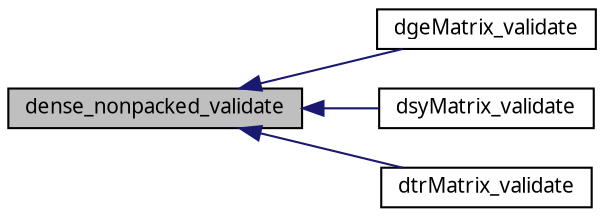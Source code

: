 digraph G
{
  edge [fontname="FreeSans.ttf",fontsize=10,labelfontname="FreeSans.ttf",labelfontsize=10];
  node [fontname="FreeSans.ttf",fontsize=10,shape=record];
  rankdir=LR;
  Node1 [label="dense_nonpacked_validate",height=0.2,width=0.4,color="black", fillcolor="grey75", style="filled" fontcolor="black"];
  Node1 -> Node2 [dir=back,color="midnightblue",fontsize=10,style="solid",fontname="FreeSans.ttf"];
  Node2 [label="dgeMatrix_validate",height=0.2,width=0.4,color="black", fillcolor="white", style="filled",URL="$dgeMatrix_8h.html#f754a26692ba664a4f2559d85bc06f47"];
  Node1 -> Node3 [dir=back,color="midnightblue",fontsize=10,style="solid",fontname="FreeSans.ttf"];
  Node3 [label="dsyMatrix_validate",height=0.2,width=0.4,color="black", fillcolor="white", style="filled",URL="$dsyMatrix_8h.html#ed725d3e9a5d21fd96c3a509e93065cc"];
  Node1 -> Node4 [dir=back,color="midnightblue",fontsize=10,style="solid",fontname="FreeSans.ttf"];
  Node4 [label="dtrMatrix_validate",height=0.2,width=0.4,color="black", fillcolor="white", style="filled",URL="$dtrMatrix_8h.html#62b3dbe9f36d0aa2512837074ce66ab5"];
}
